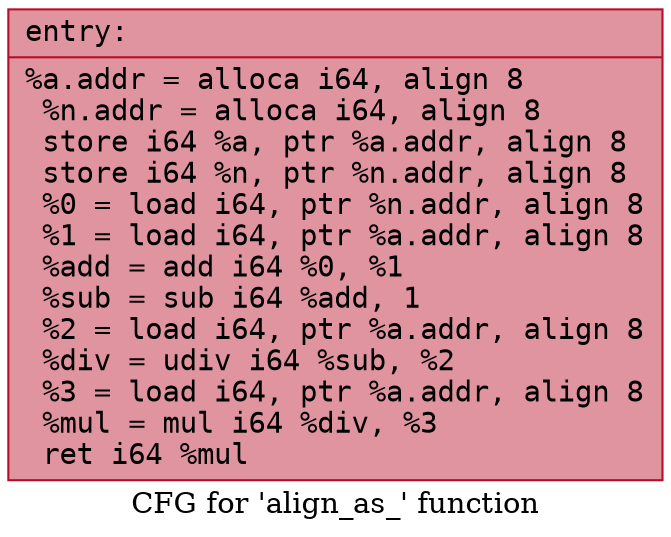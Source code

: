 digraph "CFG for 'align_as_' function" {
	label="CFG for 'align_as_' function";

	Node0x5564aad83610 [shape=record,color="#b70d28ff", style=filled, fillcolor="#b70d2870" fontname="Courier",label="{entry:\l|  %a.addr = alloca i64, align 8\l  %n.addr = alloca i64, align 8\l  store i64 %a, ptr %a.addr, align 8\l  store i64 %n, ptr %n.addr, align 8\l  %0 = load i64, ptr %n.addr, align 8\l  %1 = load i64, ptr %a.addr, align 8\l  %add = add i64 %0, %1\l  %sub = sub i64 %add, 1\l  %2 = load i64, ptr %a.addr, align 8\l  %div = udiv i64 %sub, %2\l  %3 = load i64, ptr %a.addr, align 8\l  %mul = mul i64 %div, %3\l  ret i64 %mul\l}"];
}
